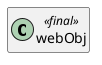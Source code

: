 @startuml
set namespaceSeparator \\
hide members
hide << alias >> circle

class webObj << final >>
@enduml
